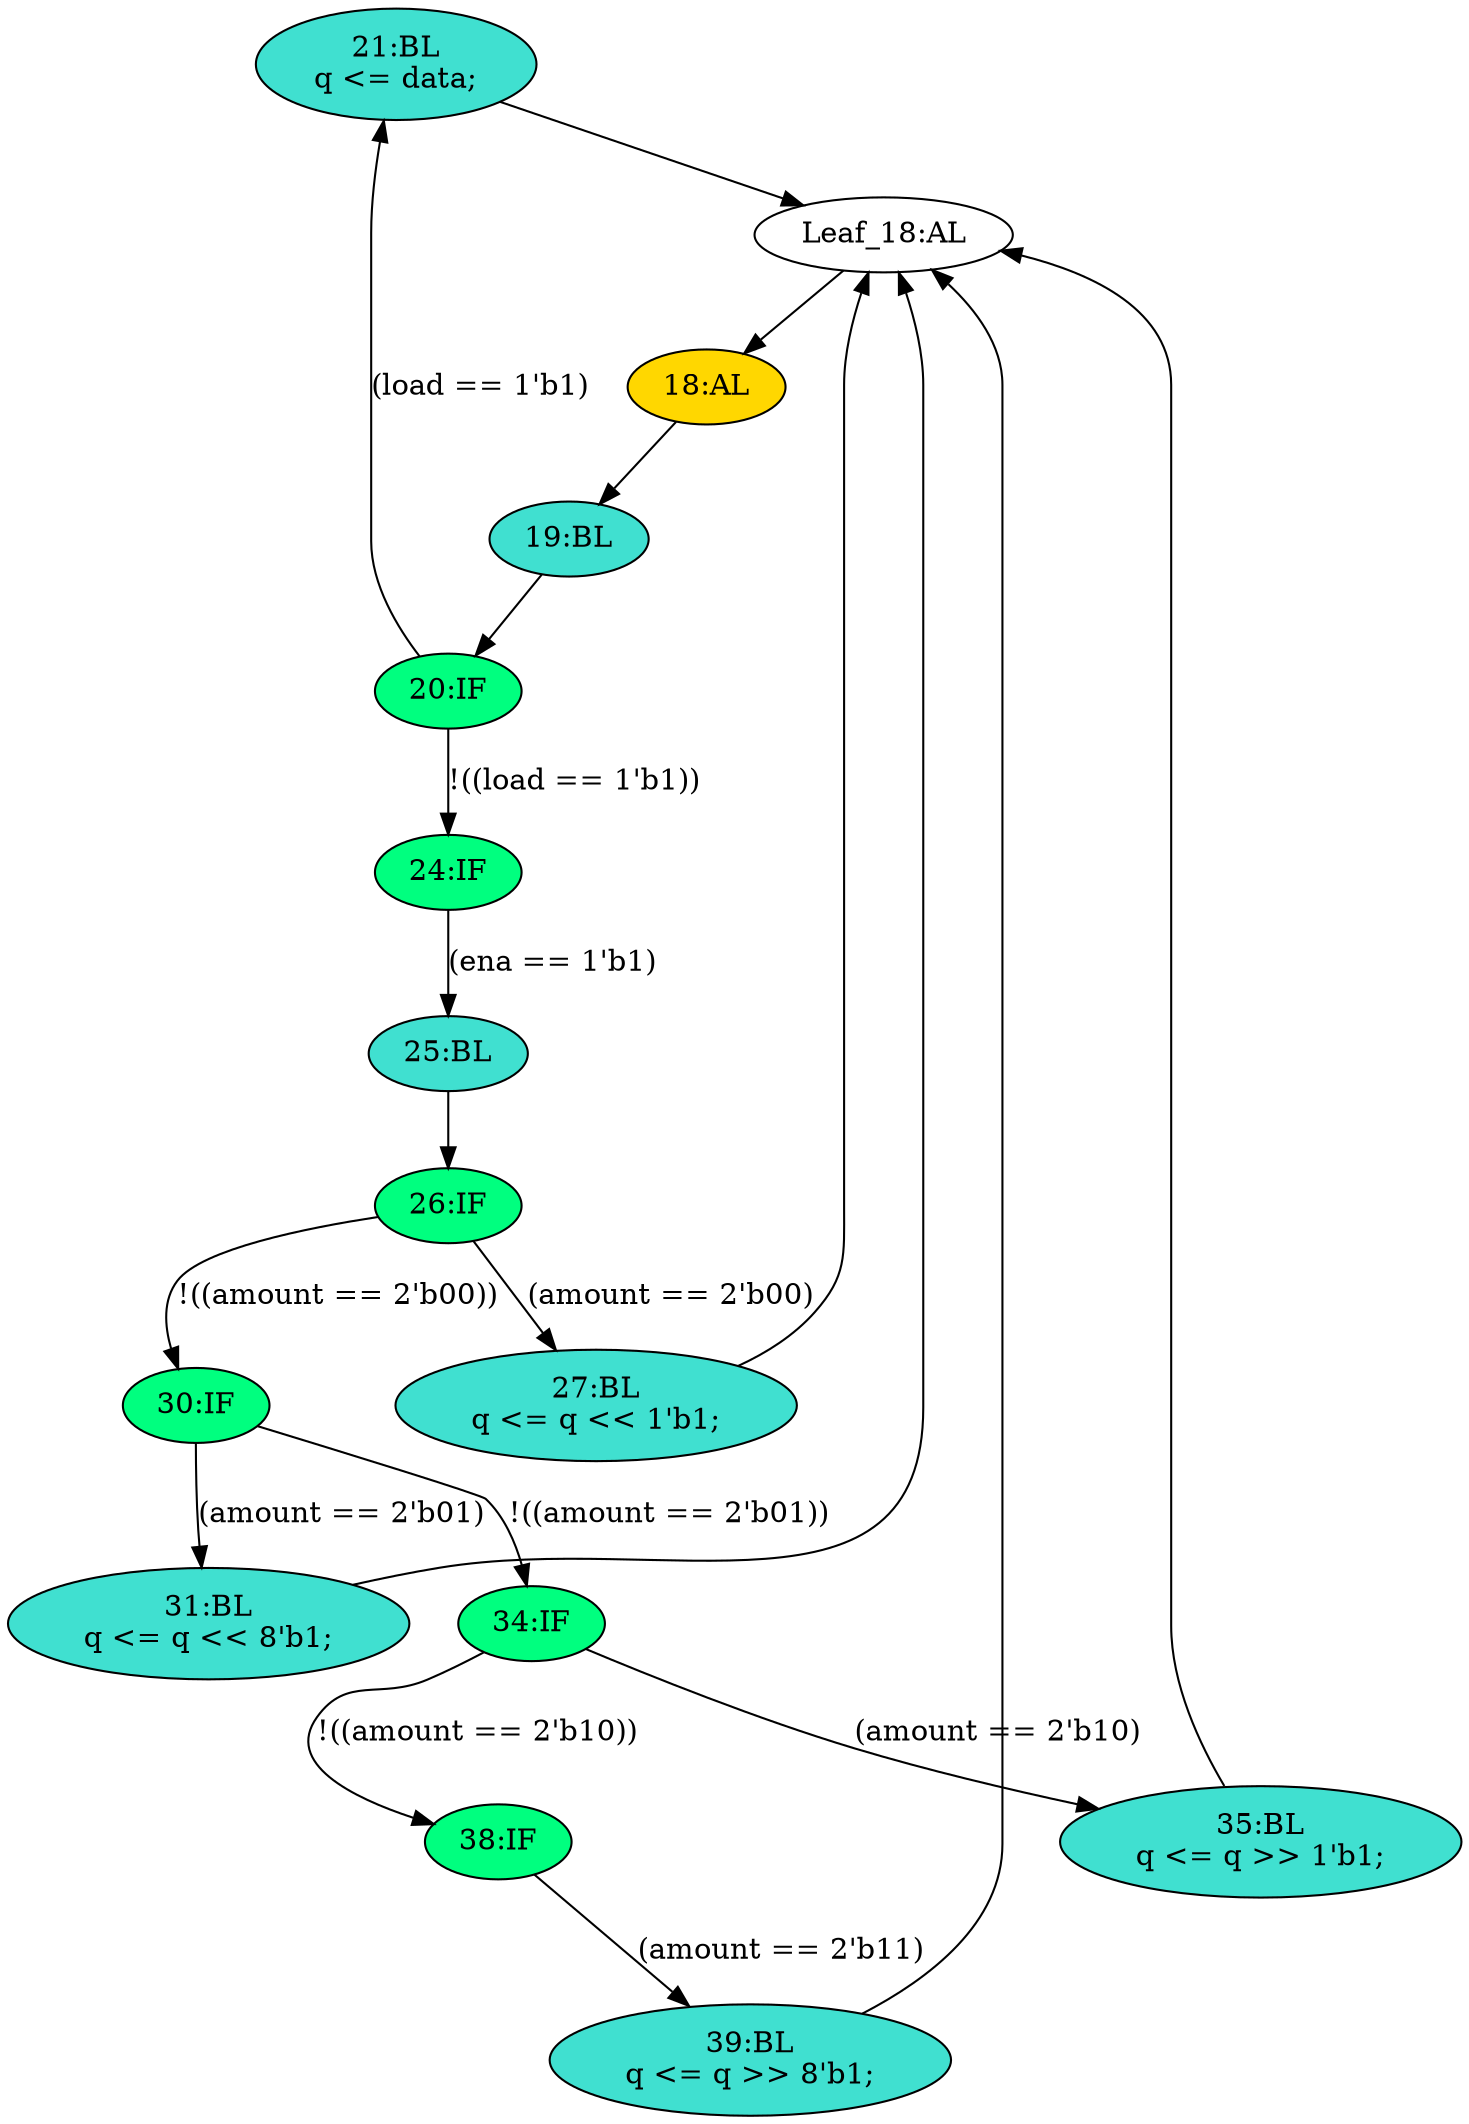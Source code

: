 strict digraph "compose( ,  )" {
	node [label="\N"];
	"21:BL"	[ast="<pyverilog.vparser.ast.Block object at 0x7f0ff5ae3110>",
		fillcolor=turquoise,
		label="21:BL
q <= data;",
		statements="[<pyverilog.vparser.ast.NonblockingSubstitution object at 0x7f0ff5ae3ed0>]",
		style=filled,
		typ=Block];
	"Leaf_18:AL"	[def_var="['q']",
		label="Leaf_18:AL"];
	"21:BL" -> "Leaf_18:AL"	[cond="[]",
		lineno=None];
	"31:BL"	[ast="<pyverilog.vparser.ast.Block object at 0x7f0ff5ae6090>",
		fillcolor=turquoise,
		label="31:BL
q <= q << 8'b1;",
		statements="[<pyverilog.vparser.ast.NonblockingSubstitution object at 0x7f0ff5e5ee50>]",
		style=filled,
		typ=Block];
	"31:BL" -> "Leaf_18:AL"	[cond="[]",
		lineno=None];
	"18:AL"	[ast="<pyverilog.vparser.ast.Always object at 0x7f0ff5af71d0>",
		clk_sens=True,
		fillcolor=gold,
		label="18:AL",
		sens="['clk']",
		statements="[]",
		style=filled,
		typ=Always,
		use_var="['load', 'ena', 'amount', 'data', 'q']"];
	"Leaf_18:AL" -> "18:AL";
	"27:BL"	[ast="<pyverilog.vparser.ast.Block object at 0x7f0ff5afd6d0>",
		fillcolor=turquoise,
		label="27:BL
q <= q << 1'b1;",
		statements="[<pyverilog.vparser.ast.NonblockingSubstitution object at 0x7f0ff5ae6850>]",
		style=filled,
		typ=Block];
	"27:BL" -> "Leaf_18:AL"	[cond="[]",
		lineno=None];
	"24:IF"	[ast="<pyverilog.vparser.ast.IfStatement object at 0x7f0ff5af1550>",
		fillcolor=springgreen,
		label="24:IF",
		statements="[]",
		style=filled,
		typ=IfStatement];
	"25:BL"	[ast="<pyverilog.vparser.ast.Block object at 0x7f0ff5af1150>",
		fillcolor=turquoise,
		label="25:BL",
		statements="[]",
		style=filled,
		typ=Block];
	"24:IF" -> "25:BL"	[cond="['ena']",
		label="(ena == 1'b1)",
		lineno=24];
	"26:IF"	[ast="<pyverilog.vparser.ast.IfStatement object at 0x7f0ff5ae6ad0>",
		fillcolor=springgreen,
		label="26:IF",
		statements="[]",
		style=filled,
		typ=IfStatement];
	"26:IF" -> "27:BL"	[cond="['amount']",
		label="(amount == 2'b00)",
		lineno=26];
	"30:IF"	[ast="<pyverilog.vparser.ast.IfStatement object at 0x7f0ff737f450>",
		fillcolor=springgreen,
		label="30:IF",
		statements="[]",
		style=filled,
		typ=IfStatement];
	"26:IF" -> "30:IF"	[cond="['amount']",
		label="!((amount == 2'b00))",
		lineno=26];
	"19:BL"	[ast="<pyverilog.vparser.ast.Block object at 0x7f0ff5ae3d10>",
		fillcolor=turquoise,
		label="19:BL",
		statements="[]",
		style=filled,
		typ=Block];
	"18:AL" -> "19:BL"	[cond="[]",
		lineno=None];
	"30:IF" -> "31:BL"	[cond="['amount']",
		label="(amount == 2'b01)",
		lineno=30];
	"34:IF"	[ast="<pyverilog.vparser.ast.IfStatement object at 0x7f0ff5758c90>",
		fillcolor=springgreen,
		label="34:IF",
		statements="[]",
		style=filled,
		typ=IfStatement];
	"30:IF" -> "34:IF"	[cond="['amount']",
		label="!((amount == 2'b01))",
		lineno=30];
	"38:IF"	[ast="<pyverilog.vparser.ast.IfStatement object at 0x7f0ff5758dd0>",
		fillcolor=springgreen,
		label="38:IF",
		statements="[]",
		style=filled,
		typ=IfStatement];
	"39:BL"	[ast="<pyverilog.vparser.ast.Block object at 0x7f0ff5758990>",
		fillcolor=turquoise,
		label="39:BL
q <= q >> 8'b1;",
		statements="[<pyverilog.vparser.ast.NonblockingSubstitution object at 0x7f0ff5758d90>]",
		style=filled,
		typ=Block];
	"38:IF" -> "39:BL"	[cond="['amount']",
		label="(amount == 2'b11)",
		lineno=38];
	"35:BL"	[ast="<pyverilog.vparser.ast.Block object at 0x7f0ff5b6af90>",
		fillcolor=turquoise,
		label="35:BL
q <= q >> 1'b1;",
		statements="[<pyverilog.vparser.ast.NonblockingSubstitution object at 0x7f0ff5758a10>]",
		style=filled,
		typ=Block];
	"35:BL" -> "Leaf_18:AL"	[cond="[]",
		lineno=None];
	"20:IF"	[ast="<pyverilog.vparser.ast.IfStatement object at 0x7f0ff5ae3890>",
		fillcolor=springgreen,
		label="20:IF",
		statements="[]",
		style=filled,
		typ=IfStatement];
	"19:BL" -> "20:IF"	[cond="[]",
		lineno=None];
	"39:BL" -> "Leaf_18:AL"	[cond="[]",
		lineno=None];
	"20:IF" -> "21:BL"	[cond="['load']",
		label="(load == 1'b1)",
		lineno=20];
	"20:IF" -> "24:IF"	[cond="['load']",
		label="!((load == 1'b1))",
		lineno=20];
	"25:BL" -> "26:IF"	[cond="[]",
		lineno=None];
	"34:IF" -> "38:IF"	[cond="['amount']",
		label="!((amount == 2'b10))",
		lineno=34];
	"34:IF" -> "35:BL"	[cond="['amount']",
		label="(amount == 2'b10)",
		lineno=34];
}
